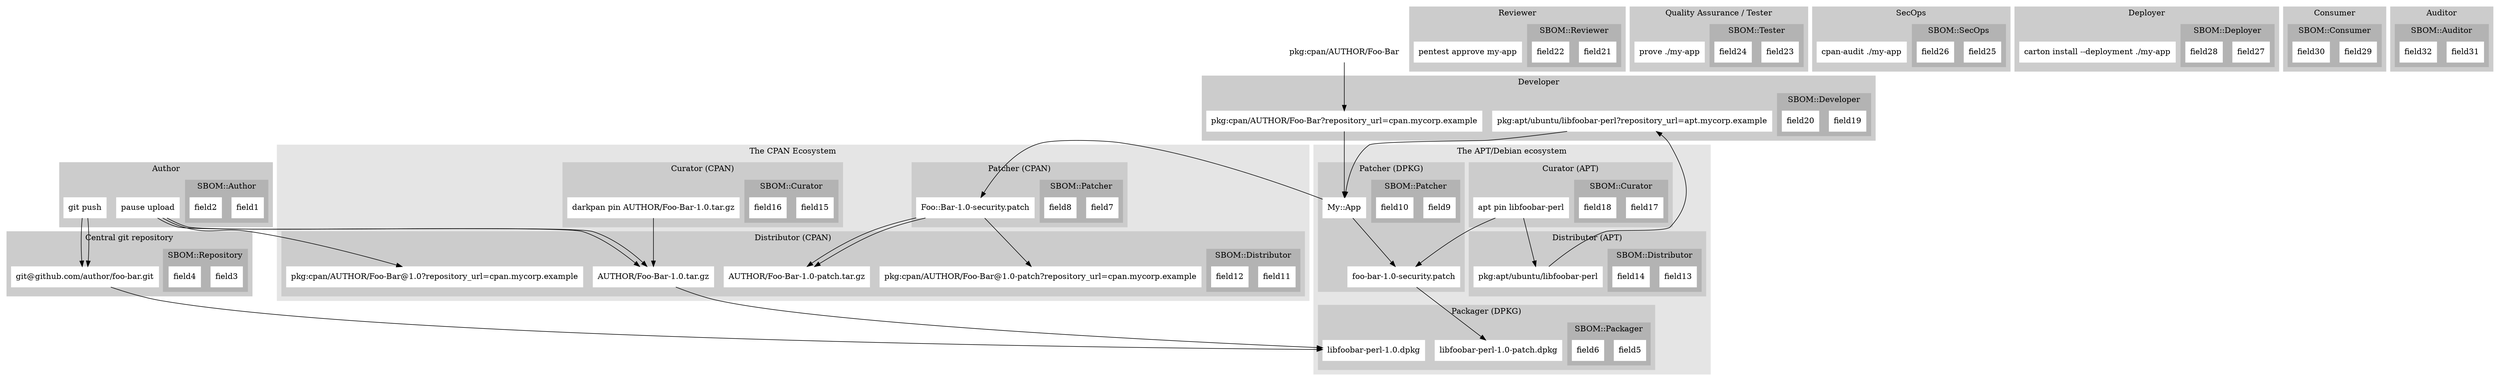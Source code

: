 // This file can be generated with https://dreampuf.github.io/GraphvizOnline/
// or https://sketchviz.com/

// This file is © Salve J. Nilsen <sjn@cpan.org>. Some rights reserved.
// You may use, modify and share this file under the terms of the CC-BY-SA-4.0 license.

digraph CPANSupplyChain {
  node [style=filled,color=white,shape=rect];
  graph [color=grey80,style=filled];

  subgraph cluster_author {
    label = "Author";

    "git push";
    "pause upload";

    subgraph cluster_sbom_author {
        color="grey70";
        label = "SBOM::Author";
        "field1"; "field2";
    }
  }

  subgraph cluster_repository {
    label = "Central git repository";

    // From Author
    "git push" -> "git@github.com/author/foo-bar.git";

    subgraph cluster_sbom_repository {
        color="grey70";
        label = "SBOM::Repository";
        "field3"; "field4";
    }
  }

  subgraph cluster_apt_ecosystem {
    label = "The APT/Debian ecosystem";
    color="grey90";

    subgraph cluster_packager_apt {
      label = "Packager (DPKG)";
      color="grey80";

      // From Repository
      "libfoobar-perl-1.0.dpkg";

      // From Patcher
      "libfoobar-perl-1.0-patch.dpkg"

      subgraph cluster_sbom_packager {
        color="grey70";
        label = "SBOM::Packager";
        "field5"; "field6";
      }
    }

    subgraph cluster_curator_apt {
      label = "Curator (APT)";
      color="grey80";

      "apt pin libfoobar-perl";

      subgraph cluster_sbom_curator_apt {
          color="grey70";
          label = "SBOM::Curator";
          "field17"; "field18";
      }
    }

    subgraph cluster_patcher_apt {
      label = "Patcher (DPKG)";
      color="grey80";

      // From Curator
      "apt pin libfoobar-perl" -> "foo-bar-1.0-security.patch";

      // From Developer
      "My::App" -> "foo-bar-1.0-security.patch";

      subgraph cluster_sbom_patcher_apt {
          color="grey70";
          label = "SBOM::Patcher";
          "field9"; "field10";
      }
    }

    subgraph cluster_distributor_apt {
      label = "Distributor (APT)";
      color="grey80";

      "pkg:apt/ubuntu/libfoobar-perl";

      subgraph cluster_sbom_distributor_apt {
          color="grey70";
          label = "SBOM::Distributor";
          "field13"; "field14";
      }
    }
  } // cluster_apt_ecosystem

  subgraph cluster_cpan_ecosystem {
    label = "The CPAN Ecosystem";
    color="grey90";

    subgraph cluster_patcher_cpan {
      label = "Patcher (CPAN)";
      color="grey80";

      // From Author
      "My::App" -> "Foo::Bar-1.0-security.patch";

      subgraph cluster_sbom_patcher_cpan {
        color="grey70";
        label = "SBOM::Patcher";
        "field7"; "field8";
      }
    }

    subgraph cluster_curator_cpan {
      label = "Curator (CPAN)";
      color="grey80";

      "darkpan pin AUTHOR/Foo-Bar-1.0.tar.gz"

      subgraph cluster_sbom_curator_cpan {
          color="grey70";
          label = "SBOM::Curator";
          "field15"; "field16";
      }
    }

    subgraph cluster_distributor_cpan {
      label = "Distributor (CPAN)";
      color="grey80";

      // From Author
      "pause upload" -> "AUTHOR/Foo-Bar-1.0.tar.gz";
      "pause upload" -> "pkg:cpan/AUTHOR/Foo-Bar@1.0?repository_url=cpan.mycorp.example";

      // From Patcher
      "Foo::Bar-1.0-security.patch" -> "AUTHOR/Foo-Bar-1.0-patch.tar.gz";
      "Foo::Bar-1.0-security.patch" -> "pkg:cpan/AUTHOR/Foo-Bar@1.0-patch?repository_url=cpan.mycorp.example";

      subgraph cluster_sbom_distributor_cpan {
        color="grey70";
        label = "SBOM::Distributor";
        "field11"; "field12";
      }
    }
  } // cluster_cpan_ecosystem

  subgraph cluster_developer {
    label = "Developer";

    // From local APT distributor
    "pkg:apt/ubuntu/libfoobar-perl?repository_url=apt.mycorp.example" -> "My::App";

    // From local CPAN distributor
    "pkg:cpan/AUTHOR/Foo-Bar?repository_url=cpan.mycorp.example" -> "My::App";

    subgraph cluster_developer_sbom {
        color="grey70";
        label = "SBOM::Developer";
        "field19"; "field20";
    }
  }

  subgraph cluster_reviewer {
    // Security reviewer does active pen/sec testing of components
    label = "Reviewer";

    "pentest approve my-app";

    subgraph cluster_reviewer_sbom {
        color="grey70";
        label = "SBOM::Reviewer";
        "field21"; "field22";
    }
  }

  subgraph cluster_tester {
    label = "Quality Assurance / Tester";

    "prove ./my-app";

    subgraph cluster_tester_sbom {
        color="grey70";
        label = "SBOM::Tester";
        "field23"; "field24";
    }
  }

  subgraph cluster_secops {
    label = "SecOps";

    "cpan-audit ./my-app";

    subgraph cluster_secops_sbom {
        color="grey70";
        label = "SBOM::SecOps";
        "field25"; "field26";
    }
  }

  subgraph cluster_deployer {
    label = "Deployer";

    "carton install --deployment ./my-app";

    subgraph cluster_deployer_sbom {
        color="grey70";
        label = "SBOM::Deployer";
        "field27"; "field28";
    }
  }

  subgraph cluster_consumer {
    label = "Consumer";

    subgraph cluster_consumer_sbom {
        color="grey70";
        label = "SBOM::Consumer";
        "field29"; "field30";
    }
  }

  subgraph cluster_auditor {
    label = "Auditor";

    subgraph cluster_auditor_sbom {
        color="grey70";
        label = "SBOM::Auditor";
        "field31"; "field32";
    }
  }


  // Owner – Has the legal owership rights for the dist (e.g a business, or the author)

  // Author – The initial and/or main creator of the dist. Typically works on all aspects of the code, including features, bugfixes, tests and security issues. Has the final say on the original contents of the dist. The Author _can_ be a group of people, though a single point of responsibility is recommended. If an Author has upstream (reverse) dependencies, the Author is also considered to be a Developer (see below).
  "git push" -> "git@github.com/author/foo-bar.git";
  "pause upload" -> "AUTHOR/Foo-Bar-1.0.tar.gz";

  // Steward – An type of Author with reduced responsibilities. Ensures the ongoing quality of the code. Typically only works on security issues and bugfixes. Usually doesn't work on new features. Works with the Author primarily, and may take responsiblity on their behalf when security and bugs are concerned.

  // Custodian – A type of Steward with reduced responsibilities. Cares about the ongoing security of the code. Typically only conserned with updating dependencies or applying security fixes. Works with the Author primarily, and may take responsibility on their behalf when it comes to security concerns.

  // Patcher – Applies security and bugfixes to distributed native packages. Works mainly with the Packager, and is downstream of the Author. This task is only necessary if upstream (Author, Steward or Custodian) roles are not responsive or available, or when downstream constraints requirements call for it (e.g. when backporting of fixes are needed due to downstream version pinning).
  "foo-bar-1.0-security.patch" -> "libfoobar-perl-1.0-patch.dpkg";
  "Foo::Bar-1.0-security.patch" -> "AUTHOR/Foo-Bar-1.0-patch.tar.gz";

  // Packager – Builds and creates native packages from a dist received from upstream, optionally with patches applied from the Patcher. Concerns themselves with correct package format and structure, and that package metadata is preserved and updated.
  "AUTHOR/Foo-Bar-1.0.tar.gz" -> "libfoobar-perl-1.0.dpkg";
  "git@github.com/author/foo-bar.git" -> "libfoobar-perl-1.0.dpkg";

  // Curator – Selects or pins which releases are suitable for use within an organization. Concerns themselves with both the stability and predictability of components, and how this is prioritized against the need for features, bugfixes and security updates.
  "apt pin libfoobar-perl" -> "pkg:apt/ubuntu/libfoobar-perl";
  "darkpan pin AUTHOR/Foo-Bar-1.0.tar.gz" -> "AUTHOR/Foo-Bar-1.0.tar.gz";

  // Distributor – Ensures the availability of packages, that they are indexed correctly, and that any related metadata is up-to-date, correct and available.
  "pkg:cpan/AUTHOR/Foo-Bar" -> "pkg:cpan/AUTHOR/Foo-Bar?repository_url=cpan.mycorp.example";
  "pkg:apt/ubuntu/libfoobar-perl" -> "pkg:apt/ubuntu/libfoobar-perl?repository_url=apt.mycorp.example"

  // Developer — Uses packages and components as dependencies in their own project or product. A Developer is considered to be identical to an Author from the downstream perspective.
  
  
  // Deployer
  
  
  // Consumer
  
  
  // Auditor

}

// vim: ts=2 et
